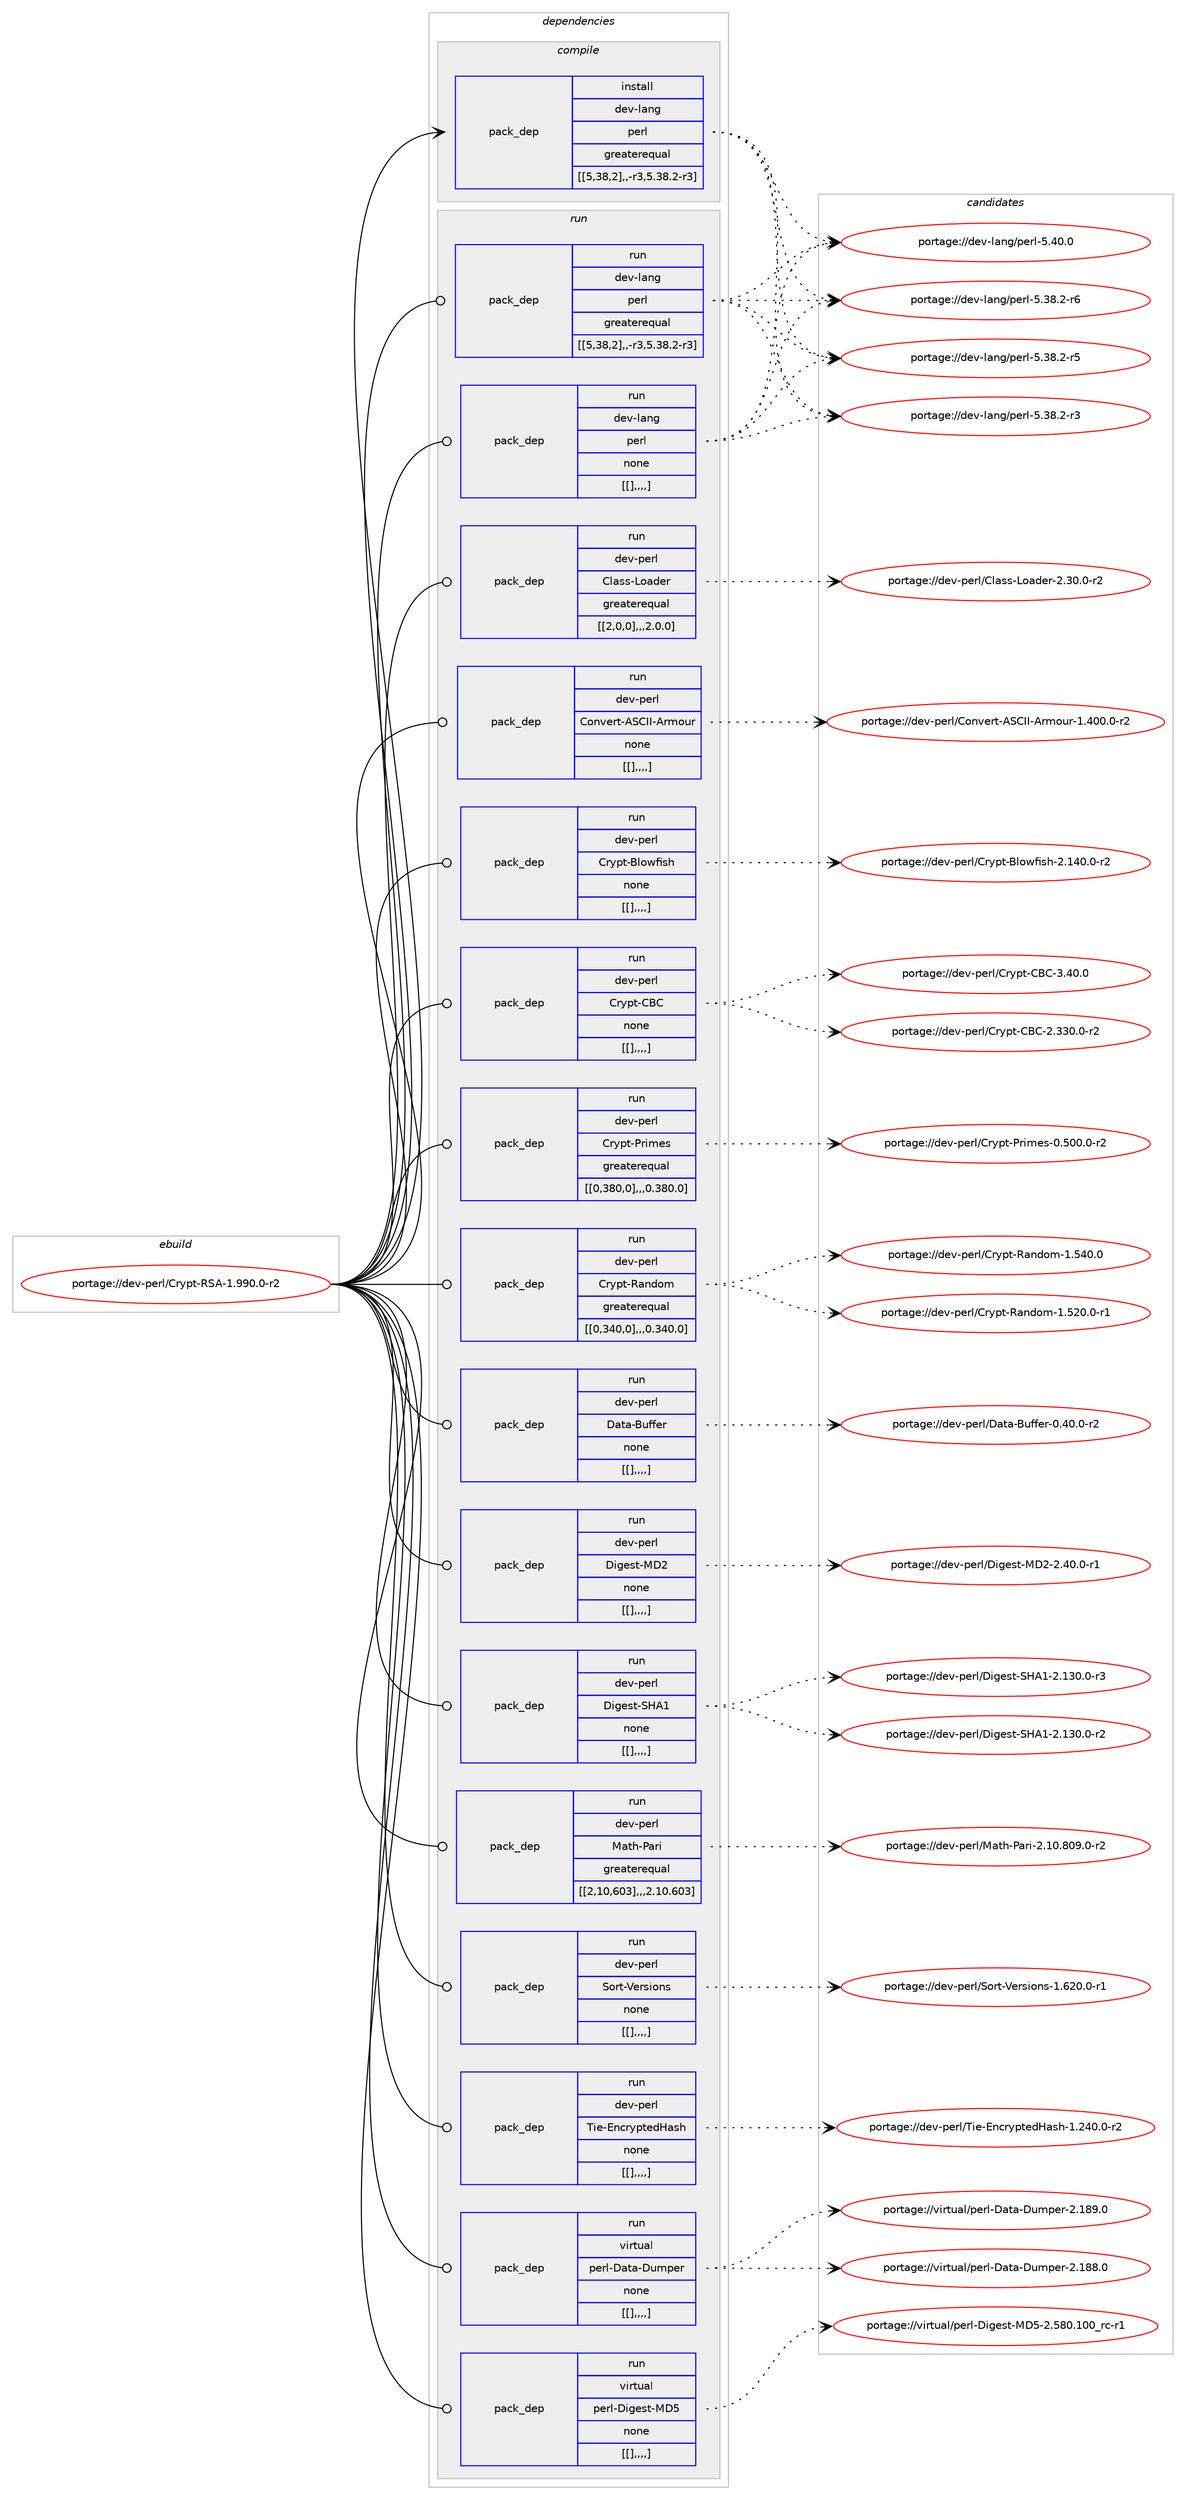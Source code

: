 digraph prolog {

# *************
# Graph options
# *************

newrank=true;
concentrate=true;
compound=true;
graph [rankdir=LR,fontname=Helvetica,fontsize=10,ranksep=1.5];#, ranksep=2.5, nodesep=0.2];
edge  [arrowhead=vee];
node  [fontname=Helvetica,fontsize=10];

# **********
# The ebuild
# **********

subgraph cluster_leftcol {
color=gray;
label=<<i>ebuild</i>>;
id [label="portage://dev-perl/Crypt-RSA-1.990.0-r2", color=red, width=4, href="../dev-perl/Crypt-RSA-1.990.0-r2.svg"];
}

# ****************
# The dependencies
# ****************

subgraph cluster_midcol {
color=gray;
label=<<i>dependencies</i>>;
subgraph cluster_compile {
fillcolor="#eeeeee";
style=filled;
label=<<i>compile</i>>;
subgraph pack97087 {
dependency128580 [label=<<TABLE BORDER="0" CELLBORDER="1" CELLSPACING="0" CELLPADDING="4" WIDTH="220"><TR><TD ROWSPAN="6" CELLPADDING="30">pack_dep</TD></TR><TR><TD WIDTH="110">install</TD></TR><TR><TD>dev-lang</TD></TR><TR><TD>perl</TD></TR><TR><TD>greaterequal</TD></TR><TR><TD>[[5,38,2],,-r3,5.38.2-r3]</TD></TR></TABLE>>, shape=none, color=blue];
}
id:e -> dependency128580:w [weight=20,style="solid",arrowhead="vee"];
}
subgraph cluster_compileandrun {
fillcolor="#eeeeee";
style=filled;
label=<<i>compile and run</i>>;
}
subgraph cluster_run {
fillcolor="#eeeeee";
style=filled;
label=<<i>run</i>>;
subgraph pack97088 {
dependency128581 [label=<<TABLE BORDER="0" CELLBORDER="1" CELLSPACING="0" CELLPADDING="4" WIDTH="220"><TR><TD ROWSPAN="6" CELLPADDING="30">pack_dep</TD></TR><TR><TD WIDTH="110">run</TD></TR><TR><TD>dev-lang</TD></TR><TR><TD>perl</TD></TR><TR><TD>greaterequal</TD></TR><TR><TD>[[5,38,2],,-r3,5.38.2-r3]</TD></TR></TABLE>>, shape=none, color=blue];
}
id:e -> dependency128581:w [weight=20,style="solid",arrowhead="odot"];
subgraph pack97089 {
dependency128582 [label=<<TABLE BORDER="0" CELLBORDER="1" CELLSPACING="0" CELLPADDING="4" WIDTH="220"><TR><TD ROWSPAN="6" CELLPADDING="30">pack_dep</TD></TR><TR><TD WIDTH="110">run</TD></TR><TR><TD>dev-lang</TD></TR><TR><TD>perl</TD></TR><TR><TD>none</TD></TR><TR><TD>[[],,,,]</TD></TR></TABLE>>, shape=none, color=blue];
}
id:e -> dependency128582:w [weight=20,style="solid",arrowhead="odot"];
subgraph pack97090 {
dependency128583 [label=<<TABLE BORDER="0" CELLBORDER="1" CELLSPACING="0" CELLPADDING="4" WIDTH="220"><TR><TD ROWSPAN="6" CELLPADDING="30">pack_dep</TD></TR><TR><TD WIDTH="110">run</TD></TR><TR><TD>dev-perl</TD></TR><TR><TD>Class-Loader</TD></TR><TR><TD>greaterequal</TD></TR><TR><TD>[[2,0,0],,,2.0.0]</TD></TR></TABLE>>, shape=none, color=blue];
}
id:e -> dependency128583:w [weight=20,style="solid",arrowhead="odot"];
subgraph pack97091 {
dependency128584 [label=<<TABLE BORDER="0" CELLBORDER="1" CELLSPACING="0" CELLPADDING="4" WIDTH="220"><TR><TD ROWSPAN="6" CELLPADDING="30">pack_dep</TD></TR><TR><TD WIDTH="110">run</TD></TR><TR><TD>dev-perl</TD></TR><TR><TD>Convert-ASCII-Armour</TD></TR><TR><TD>none</TD></TR><TR><TD>[[],,,,]</TD></TR></TABLE>>, shape=none, color=blue];
}
id:e -> dependency128584:w [weight=20,style="solid",arrowhead="odot"];
subgraph pack97092 {
dependency128585 [label=<<TABLE BORDER="0" CELLBORDER="1" CELLSPACING="0" CELLPADDING="4" WIDTH="220"><TR><TD ROWSPAN="6" CELLPADDING="30">pack_dep</TD></TR><TR><TD WIDTH="110">run</TD></TR><TR><TD>dev-perl</TD></TR><TR><TD>Crypt-Blowfish</TD></TR><TR><TD>none</TD></TR><TR><TD>[[],,,,]</TD></TR></TABLE>>, shape=none, color=blue];
}
id:e -> dependency128585:w [weight=20,style="solid",arrowhead="odot"];
subgraph pack97093 {
dependency128586 [label=<<TABLE BORDER="0" CELLBORDER="1" CELLSPACING="0" CELLPADDING="4" WIDTH="220"><TR><TD ROWSPAN="6" CELLPADDING="30">pack_dep</TD></TR><TR><TD WIDTH="110">run</TD></TR><TR><TD>dev-perl</TD></TR><TR><TD>Crypt-CBC</TD></TR><TR><TD>none</TD></TR><TR><TD>[[],,,,]</TD></TR></TABLE>>, shape=none, color=blue];
}
id:e -> dependency128586:w [weight=20,style="solid",arrowhead="odot"];
subgraph pack97094 {
dependency128587 [label=<<TABLE BORDER="0" CELLBORDER="1" CELLSPACING="0" CELLPADDING="4" WIDTH="220"><TR><TD ROWSPAN="6" CELLPADDING="30">pack_dep</TD></TR><TR><TD WIDTH="110">run</TD></TR><TR><TD>dev-perl</TD></TR><TR><TD>Crypt-Primes</TD></TR><TR><TD>greaterequal</TD></TR><TR><TD>[[0,380,0],,,0.380.0]</TD></TR></TABLE>>, shape=none, color=blue];
}
id:e -> dependency128587:w [weight=20,style="solid",arrowhead="odot"];
subgraph pack97095 {
dependency128588 [label=<<TABLE BORDER="0" CELLBORDER="1" CELLSPACING="0" CELLPADDING="4" WIDTH="220"><TR><TD ROWSPAN="6" CELLPADDING="30">pack_dep</TD></TR><TR><TD WIDTH="110">run</TD></TR><TR><TD>dev-perl</TD></TR><TR><TD>Crypt-Random</TD></TR><TR><TD>greaterequal</TD></TR><TR><TD>[[0,340,0],,,0.340.0]</TD></TR></TABLE>>, shape=none, color=blue];
}
id:e -> dependency128588:w [weight=20,style="solid",arrowhead="odot"];
subgraph pack97096 {
dependency128589 [label=<<TABLE BORDER="0" CELLBORDER="1" CELLSPACING="0" CELLPADDING="4" WIDTH="220"><TR><TD ROWSPAN="6" CELLPADDING="30">pack_dep</TD></TR><TR><TD WIDTH="110">run</TD></TR><TR><TD>dev-perl</TD></TR><TR><TD>Data-Buffer</TD></TR><TR><TD>none</TD></TR><TR><TD>[[],,,,]</TD></TR></TABLE>>, shape=none, color=blue];
}
id:e -> dependency128589:w [weight=20,style="solid",arrowhead="odot"];
subgraph pack97097 {
dependency128590 [label=<<TABLE BORDER="0" CELLBORDER="1" CELLSPACING="0" CELLPADDING="4" WIDTH="220"><TR><TD ROWSPAN="6" CELLPADDING="30">pack_dep</TD></TR><TR><TD WIDTH="110">run</TD></TR><TR><TD>dev-perl</TD></TR><TR><TD>Digest-MD2</TD></TR><TR><TD>none</TD></TR><TR><TD>[[],,,,]</TD></TR></TABLE>>, shape=none, color=blue];
}
id:e -> dependency128590:w [weight=20,style="solid",arrowhead="odot"];
subgraph pack97098 {
dependency128591 [label=<<TABLE BORDER="0" CELLBORDER="1" CELLSPACING="0" CELLPADDING="4" WIDTH="220"><TR><TD ROWSPAN="6" CELLPADDING="30">pack_dep</TD></TR><TR><TD WIDTH="110">run</TD></TR><TR><TD>dev-perl</TD></TR><TR><TD>Digest-SHA1</TD></TR><TR><TD>none</TD></TR><TR><TD>[[],,,,]</TD></TR></TABLE>>, shape=none, color=blue];
}
id:e -> dependency128591:w [weight=20,style="solid",arrowhead="odot"];
subgraph pack97099 {
dependency128592 [label=<<TABLE BORDER="0" CELLBORDER="1" CELLSPACING="0" CELLPADDING="4" WIDTH="220"><TR><TD ROWSPAN="6" CELLPADDING="30">pack_dep</TD></TR><TR><TD WIDTH="110">run</TD></TR><TR><TD>dev-perl</TD></TR><TR><TD>Math-Pari</TD></TR><TR><TD>greaterequal</TD></TR><TR><TD>[[2,10,603],,,2.10.603]</TD></TR></TABLE>>, shape=none, color=blue];
}
id:e -> dependency128592:w [weight=20,style="solid",arrowhead="odot"];
subgraph pack97100 {
dependency128593 [label=<<TABLE BORDER="0" CELLBORDER="1" CELLSPACING="0" CELLPADDING="4" WIDTH="220"><TR><TD ROWSPAN="6" CELLPADDING="30">pack_dep</TD></TR><TR><TD WIDTH="110">run</TD></TR><TR><TD>dev-perl</TD></TR><TR><TD>Sort-Versions</TD></TR><TR><TD>none</TD></TR><TR><TD>[[],,,,]</TD></TR></TABLE>>, shape=none, color=blue];
}
id:e -> dependency128593:w [weight=20,style="solid",arrowhead="odot"];
subgraph pack97101 {
dependency128594 [label=<<TABLE BORDER="0" CELLBORDER="1" CELLSPACING="0" CELLPADDING="4" WIDTH="220"><TR><TD ROWSPAN="6" CELLPADDING="30">pack_dep</TD></TR><TR><TD WIDTH="110">run</TD></TR><TR><TD>dev-perl</TD></TR><TR><TD>Tie-EncryptedHash</TD></TR><TR><TD>none</TD></TR><TR><TD>[[],,,,]</TD></TR></TABLE>>, shape=none, color=blue];
}
id:e -> dependency128594:w [weight=20,style="solid",arrowhead="odot"];
subgraph pack97102 {
dependency128595 [label=<<TABLE BORDER="0" CELLBORDER="1" CELLSPACING="0" CELLPADDING="4" WIDTH="220"><TR><TD ROWSPAN="6" CELLPADDING="30">pack_dep</TD></TR><TR><TD WIDTH="110">run</TD></TR><TR><TD>virtual</TD></TR><TR><TD>perl-Data-Dumper</TD></TR><TR><TD>none</TD></TR><TR><TD>[[],,,,]</TD></TR></TABLE>>, shape=none, color=blue];
}
id:e -> dependency128595:w [weight=20,style="solid",arrowhead="odot"];
subgraph pack97103 {
dependency128596 [label=<<TABLE BORDER="0" CELLBORDER="1" CELLSPACING="0" CELLPADDING="4" WIDTH="220"><TR><TD ROWSPAN="6" CELLPADDING="30">pack_dep</TD></TR><TR><TD WIDTH="110">run</TD></TR><TR><TD>virtual</TD></TR><TR><TD>perl-Digest-MD5</TD></TR><TR><TD>none</TD></TR><TR><TD>[[],,,,]</TD></TR></TABLE>>, shape=none, color=blue];
}
id:e -> dependency128596:w [weight=20,style="solid",arrowhead="odot"];
}
}

# **************
# The candidates
# **************

subgraph cluster_choices {
rank=same;
color=gray;
label=<<i>candidates</i>>;

subgraph choice97087 {
color=black;
nodesep=1;
choice10010111845108971101034711210111410845534652484648 [label="portage://dev-lang/perl-5.40.0", color=red, width=4,href="../dev-lang/perl-5.40.0.svg"];
choice100101118451089711010347112101114108455346515646504511454 [label="portage://dev-lang/perl-5.38.2-r6", color=red, width=4,href="../dev-lang/perl-5.38.2-r6.svg"];
choice100101118451089711010347112101114108455346515646504511453 [label="portage://dev-lang/perl-5.38.2-r5", color=red, width=4,href="../dev-lang/perl-5.38.2-r5.svg"];
choice100101118451089711010347112101114108455346515646504511451 [label="portage://dev-lang/perl-5.38.2-r3", color=red, width=4,href="../dev-lang/perl-5.38.2-r3.svg"];
dependency128580:e -> choice10010111845108971101034711210111410845534652484648:w [style=dotted,weight="100"];
dependency128580:e -> choice100101118451089711010347112101114108455346515646504511454:w [style=dotted,weight="100"];
dependency128580:e -> choice100101118451089711010347112101114108455346515646504511453:w [style=dotted,weight="100"];
dependency128580:e -> choice100101118451089711010347112101114108455346515646504511451:w [style=dotted,weight="100"];
}
subgraph choice97088 {
color=black;
nodesep=1;
choice10010111845108971101034711210111410845534652484648 [label="portage://dev-lang/perl-5.40.0", color=red, width=4,href="../dev-lang/perl-5.40.0.svg"];
choice100101118451089711010347112101114108455346515646504511454 [label="portage://dev-lang/perl-5.38.2-r6", color=red, width=4,href="../dev-lang/perl-5.38.2-r6.svg"];
choice100101118451089711010347112101114108455346515646504511453 [label="portage://dev-lang/perl-5.38.2-r5", color=red, width=4,href="../dev-lang/perl-5.38.2-r5.svg"];
choice100101118451089711010347112101114108455346515646504511451 [label="portage://dev-lang/perl-5.38.2-r3", color=red, width=4,href="../dev-lang/perl-5.38.2-r3.svg"];
dependency128581:e -> choice10010111845108971101034711210111410845534652484648:w [style=dotted,weight="100"];
dependency128581:e -> choice100101118451089711010347112101114108455346515646504511454:w [style=dotted,weight="100"];
dependency128581:e -> choice100101118451089711010347112101114108455346515646504511453:w [style=dotted,weight="100"];
dependency128581:e -> choice100101118451089711010347112101114108455346515646504511451:w [style=dotted,weight="100"];
}
subgraph choice97089 {
color=black;
nodesep=1;
choice10010111845108971101034711210111410845534652484648 [label="portage://dev-lang/perl-5.40.0", color=red, width=4,href="../dev-lang/perl-5.40.0.svg"];
choice100101118451089711010347112101114108455346515646504511454 [label="portage://dev-lang/perl-5.38.2-r6", color=red, width=4,href="../dev-lang/perl-5.38.2-r6.svg"];
choice100101118451089711010347112101114108455346515646504511453 [label="portage://dev-lang/perl-5.38.2-r5", color=red, width=4,href="../dev-lang/perl-5.38.2-r5.svg"];
choice100101118451089711010347112101114108455346515646504511451 [label="portage://dev-lang/perl-5.38.2-r3", color=red, width=4,href="../dev-lang/perl-5.38.2-r3.svg"];
dependency128582:e -> choice10010111845108971101034711210111410845534652484648:w [style=dotted,weight="100"];
dependency128582:e -> choice100101118451089711010347112101114108455346515646504511454:w [style=dotted,weight="100"];
dependency128582:e -> choice100101118451089711010347112101114108455346515646504511453:w [style=dotted,weight="100"];
dependency128582:e -> choice100101118451089711010347112101114108455346515646504511451:w [style=dotted,weight="100"];
}
subgraph choice97090 {
color=black;
nodesep=1;
choice10010111845112101114108476710897115115457611197100101114455046514846484511450 [label="portage://dev-perl/Class-Loader-2.30.0-r2", color=red, width=4,href="../dev-perl/Class-Loader-2.30.0-r2.svg"];
dependency128583:e -> choice10010111845112101114108476710897115115457611197100101114455046514846484511450:w [style=dotted,weight="100"];
}
subgraph choice97091 {
color=black;
nodesep=1;
choice100101118451121011141084767111110118101114116456583677373456511410911111711445494652484846484511450 [label="portage://dev-perl/Convert-ASCII-Armour-1.400.0-r2", color=red, width=4,href="../dev-perl/Convert-ASCII-Armour-1.400.0-r2.svg"];
dependency128584:e -> choice100101118451121011141084767111110118101114116456583677373456511410911111711445494652484846484511450:w [style=dotted,weight="100"];
}
subgraph choice97092 {
color=black;
nodesep=1;
choice100101118451121011141084767114121112116456610811111910210511510445504649524846484511450 [label="portage://dev-perl/Crypt-Blowfish-2.140.0-r2", color=red, width=4,href="../dev-perl/Crypt-Blowfish-2.140.0-r2.svg"];
dependency128585:e -> choice100101118451121011141084767114121112116456610811111910210511510445504649524846484511450:w [style=dotted,weight="100"];
}
subgraph choice97093 {
color=black;
nodesep=1;
choice1001011184511210111410847671141211121164567666745514652484648 [label="portage://dev-perl/Crypt-CBC-3.40.0", color=red, width=4,href="../dev-perl/Crypt-CBC-3.40.0.svg"];
choice1001011184511210111410847671141211121164567666745504651514846484511450 [label="portage://dev-perl/Crypt-CBC-2.330.0-r2", color=red, width=4,href="../dev-perl/Crypt-CBC-2.330.0-r2.svg"];
dependency128586:e -> choice1001011184511210111410847671141211121164567666745514652484648:w [style=dotted,weight="100"];
dependency128586:e -> choice1001011184511210111410847671141211121164567666745504651514846484511450:w [style=dotted,weight="100"];
}
subgraph choice97094 {
color=black;
nodesep=1;
choice100101118451121011141084767114121112116458011410510910111545484653484846484511450 [label="portage://dev-perl/Crypt-Primes-0.500.0-r2", color=red, width=4,href="../dev-perl/Crypt-Primes-0.500.0-r2.svg"];
dependency128587:e -> choice100101118451121011141084767114121112116458011410510910111545484653484846484511450:w [style=dotted,weight="100"];
}
subgraph choice97095 {
color=black;
nodesep=1;
choice1001011184511210111410847671141211121164582971101001111094549465352484648 [label="portage://dev-perl/Crypt-Random-1.540.0", color=red, width=4,href="../dev-perl/Crypt-Random-1.540.0.svg"];
choice10010111845112101114108476711412111211645829711010011110945494653504846484511449 [label="portage://dev-perl/Crypt-Random-1.520.0-r1", color=red, width=4,href="../dev-perl/Crypt-Random-1.520.0-r1.svg"];
dependency128588:e -> choice1001011184511210111410847671141211121164582971101001111094549465352484648:w [style=dotted,weight="100"];
dependency128588:e -> choice10010111845112101114108476711412111211645829711010011110945494653504846484511449:w [style=dotted,weight="100"];
}
subgraph choice97096 {
color=black;
nodesep=1;
choice10010111845112101114108476897116974566117102102101114454846524846484511450 [label="portage://dev-perl/Data-Buffer-0.40.0-r2", color=red, width=4,href="../dev-perl/Data-Buffer-0.40.0-r2.svg"];
dependency128589:e -> choice10010111845112101114108476897116974566117102102101114454846524846484511450:w [style=dotted,weight="100"];
}
subgraph choice97097 {
color=black;
nodesep=1;
choice10010111845112101114108476810510310111511645776850455046524846484511449 [label="portage://dev-perl/Digest-MD2-2.40.0-r1", color=red, width=4,href="../dev-perl/Digest-MD2-2.40.0-r1.svg"];
dependency128590:e -> choice10010111845112101114108476810510310111511645776850455046524846484511449:w [style=dotted,weight="100"];
}
subgraph choice97098 {
color=black;
nodesep=1;
choice100101118451121011141084768105103101115116458372654945504649514846484511451 [label="portage://dev-perl/Digest-SHA1-2.130.0-r3", color=red, width=4,href="../dev-perl/Digest-SHA1-2.130.0-r3.svg"];
choice100101118451121011141084768105103101115116458372654945504649514846484511450 [label="portage://dev-perl/Digest-SHA1-2.130.0-r2", color=red, width=4,href="../dev-perl/Digest-SHA1-2.130.0-r2.svg"];
dependency128591:e -> choice100101118451121011141084768105103101115116458372654945504649514846484511451:w [style=dotted,weight="100"];
dependency128591:e -> choice100101118451121011141084768105103101115116458372654945504649514846484511450:w [style=dotted,weight="100"];
}
subgraph choice97099 {
color=black;
nodesep=1;
choice1001011184511210111410847779711610445809711410545504649484656485746484511450 [label="portage://dev-perl/Math-Pari-2.10.809.0-r2", color=red, width=4,href="../dev-perl/Math-Pari-2.10.809.0-r2.svg"];
dependency128592:e -> choice1001011184511210111410847779711610445809711410545504649484656485746484511450:w [style=dotted,weight="100"];
}
subgraph choice97100 {
color=black;
nodesep=1;
choice100101118451121011141084783111114116458610111411510511111011545494654504846484511449 [label="portage://dev-perl/Sort-Versions-1.620.0-r1", color=red, width=4,href="../dev-perl/Sort-Versions-1.620.0-r1.svg"];
dependency128593:e -> choice100101118451121011141084783111114116458610111411510511111011545494654504846484511449:w [style=dotted,weight="100"];
}
subgraph choice97101 {
color=black;
nodesep=1;
choice100101118451121011141084784105101456911099114121112116101100729711510445494650524846484511450 [label="portage://dev-perl/Tie-EncryptedHash-1.240.0-r2", color=red, width=4,href="../dev-perl/Tie-EncryptedHash-1.240.0-r2.svg"];
dependency128594:e -> choice100101118451121011141084784105101456911099114121112116101100729711510445494650524846484511450:w [style=dotted,weight="100"];
}
subgraph choice97102 {
color=black;
nodesep=1;
choice11810511411611797108471121011141084568971169745681171091121011144550464956574648 [label="portage://virtual/perl-Data-Dumper-2.189.0", color=red, width=4,href="../virtual/perl-Data-Dumper-2.189.0.svg"];
choice11810511411611797108471121011141084568971169745681171091121011144550464956564648 [label="portage://virtual/perl-Data-Dumper-2.188.0", color=red, width=4,href="../virtual/perl-Data-Dumper-2.188.0.svg"];
dependency128595:e -> choice11810511411611797108471121011141084568971169745681171091121011144550464956574648:w [style=dotted,weight="100"];
dependency128595:e -> choice11810511411611797108471121011141084568971169745681171091121011144550464956564648:w [style=dotted,weight="100"];
}
subgraph choice97103 {
color=black;
nodesep=1;
choice11810511411611797108471121011141084568105103101115116457768534550465356484649484895114994511449 [label="portage://virtual/perl-Digest-MD5-2.580.100_rc-r1", color=red, width=4,href="../virtual/perl-Digest-MD5-2.580.100_rc-r1.svg"];
dependency128596:e -> choice11810511411611797108471121011141084568105103101115116457768534550465356484649484895114994511449:w [style=dotted,weight="100"];
}
}

}
